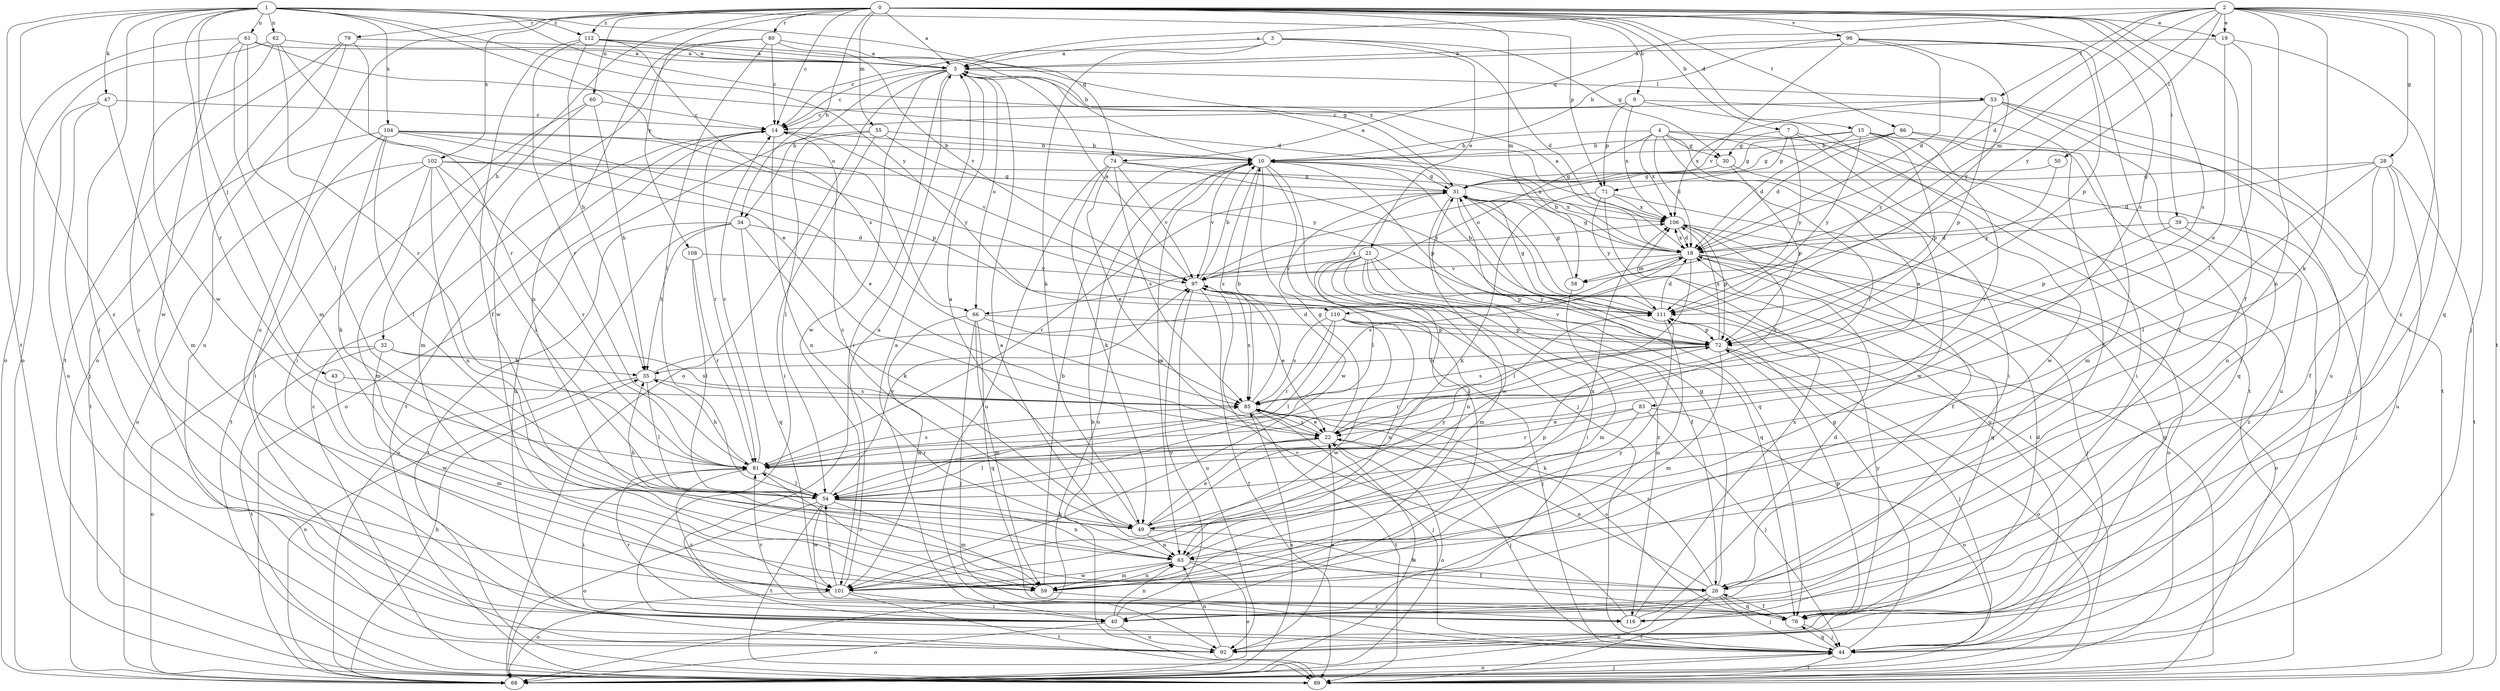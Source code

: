 strict digraph  {
0;
1;
2;
3;
4;
5;
7;
9;
10;
14;
15;
18;
19;
21;
22;
26;
28;
30;
31;
32;
34;
35;
39;
40;
43;
44;
47;
49;
50;
53;
54;
55;
58;
59;
60;
61;
62;
63;
66;
68;
71;
72;
74;
76;
79;
80;
81;
83;
85;
86;
89;
92;
96;
97;
101;
102;
104;
106;
108;
110;
111;
112;
116;
0 -> 5  [label=a];
0 -> 7  [label=b];
0 -> 9  [label=b];
0 -> 14  [label=c];
0 -> 15  [label=d];
0 -> 19  [label=e];
0 -> 26  [label=f];
0 -> 32  [label=h];
0 -> 34  [label=h];
0 -> 39  [label=i];
0 -> 55  [label=m];
0 -> 58  [label=m];
0 -> 60  [label=n];
0 -> 79  [label=r];
0 -> 80  [label=r];
0 -> 83  [label=s];
0 -> 85  [label=s];
0 -> 86  [label=t];
0 -> 92  [label=u];
0 -> 96  [label=v];
0 -> 102  [label=x];
0 -> 108  [label=y];
0 -> 112  [label=z];
1 -> 43  [label=j];
1 -> 44  [label=j];
1 -> 47  [label=k];
1 -> 61  [label=n];
1 -> 62  [label=n];
1 -> 66  [label=o];
1 -> 71  [label=p];
1 -> 74  [label=q];
1 -> 81  [label=r];
1 -> 89  [label=t];
1 -> 101  [label=w];
1 -> 104  [label=x];
1 -> 106  [label=x];
1 -> 110  [label=y];
1 -> 112  [label=z];
1 -> 116  [label=z];
2 -> 5  [label=a];
2 -> 18  [label=d];
2 -> 19  [label=e];
2 -> 28  [label=g];
2 -> 44  [label=j];
2 -> 49  [label=k];
2 -> 50  [label=l];
2 -> 53  [label=l];
2 -> 58  [label=m];
2 -> 63  [label=n];
2 -> 74  [label=q];
2 -> 76  [label=q];
2 -> 89  [label=t];
2 -> 110  [label=y];
2 -> 116  [label=z];
3 -> 5  [label=a];
3 -> 14  [label=c];
3 -> 18  [label=d];
3 -> 21  [label=e];
3 -> 30  [label=g];
3 -> 49  [label=k];
4 -> 10  [label=b];
4 -> 18  [label=d];
4 -> 22  [label=e];
4 -> 30  [label=g];
4 -> 40  [label=i];
4 -> 66  [label=o];
4 -> 81  [label=r];
4 -> 92  [label=u];
4 -> 106  [label=x];
5 -> 14  [label=c];
5 -> 34  [label=h];
5 -> 40  [label=i];
5 -> 53  [label=l];
5 -> 66  [label=o];
5 -> 68  [label=o];
5 -> 101  [label=w];
7 -> 30  [label=g];
7 -> 44  [label=j];
7 -> 71  [label=p];
7 -> 101  [label=w];
7 -> 111  [label=y];
9 -> 14  [label=c];
9 -> 26  [label=f];
9 -> 71  [label=p];
9 -> 89  [label=t];
9 -> 106  [label=x];
10 -> 31  [label=g];
10 -> 40  [label=i];
10 -> 44  [label=j];
10 -> 63  [label=n];
10 -> 68  [label=o];
10 -> 72  [label=p];
10 -> 85  [label=s];
10 -> 97  [label=v];
10 -> 101  [label=w];
14 -> 10  [label=b];
14 -> 63  [label=n];
14 -> 68  [label=o];
14 -> 81  [label=r];
14 -> 89  [label=t];
14 -> 97  [label=v];
15 -> 10  [label=b];
15 -> 18  [label=d];
15 -> 31  [label=g];
15 -> 40  [label=i];
15 -> 72  [label=p];
15 -> 76  [label=q];
15 -> 81  [label=r];
15 -> 111  [label=y];
18 -> 5  [label=a];
18 -> 10  [label=b];
18 -> 31  [label=g];
18 -> 44  [label=j];
18 -> 54  [label=l];
18 -> 58  [label=m];
18 -> 68  [label=o];
18 -> 76  [label=q];
18 -> 85  [label=s];
18 -> 97  [label=v];
18 -> 106  [label=x];
19 -> 5  [label=a];
19 -> 22  [label=e];
19 -> 40  [label=i];
19 -> 54  [label=l];
21 -> 26  [label=f];
21 -> 40  [label=i];
21 -> 59  [label=m];
21 -> 63  [label=n];
21 -> 72  [label=p];
21 -> 76  [label=q];
21 -> 97  [label=v];
21 -> 116  [label=z];
22 -> 31  [label=g];
22 -> 44  [label=j];
22 -> 54  [label=l];
22 -> 68  [label=o];
22 -> 81  [label=r];
22 -> 85  [label=s];
22 -> 106  [label=x];
26 -> 22  [label=e];
26 -> 31  [label=g];
26 -> 44  [label=j];
26 -> 68  [label=o];
26 -> 76  [label=q];
26 -> 85  [label=s];
26 -> 89  [label=t];
28 -> 18  [label=d];
28 -> 26  [label=f];
28 -> 31  [label=g];
28 -> 54  [label=l];
28 -> 63  [label=n];
28 -> 89  [label=t];
28 -> 92  [label=u];
30 -> 31  [label=g];
30 -> 72  [label=p];
30 -> 101  [label=w];
31 -> 5  [label=a];
31 -> 54  [label=l];
31 -> 76  [label=q];
31 -> 81  [label=r];
31 -> 89  [label=t];
31 -> 101  [label=w];
31 -> 106  [label=x];
32 -> 35  [label=h];
32 -> 68  [label=o];
32 -> 85  [label=s];
32 -> 89  [label=t];
32 -> 101  [label=w];
34 -> 18  [label=d];
34 -> 35  [label=h];
34 -> 49  [label=k];
34 -> 68  [label=o];
34 -> 76  [label=q];
34 -> 89  [label=t];
35 -> 18  [label=d];
35 -> 54  [label=l];
35 -> 68  [label=o];
35 -> 85  [label=s];
39 -> 18  [label=d];
39 -> 44  [label=j];
39 -> 72  [label=p];
39 -> 116  [label=z];
40 -> 5  [label=a];
40 -> 63  [label=n];
40 -> 68  [label=o];
40 -> 92  [label=u];
40 -> 97  [label=v];
43 -> 59  [label=m];
43 -> 85  [label=s];
44 -> 31  [label=g];
44 -> 68  [label=o];
44 -> 76  [label=q];
44 -> 89  [label=t];
47 -> 14  [label=c];
47 -> 44  [label=j];
47 -> 59  [label=m];
47 -> 92  [label=u];
49 -> 5  [label=a];
49 -> 14  [label=c];
49 -> 22  [label=e];
49 -> 26  [label=f];
49 -> 35  [label=h];
49 -> 63  [label=n];
49 -> 72  [label=p];
49 -> 111  [label=y];
50 -> 31  [label=g];
50 -> 111  [label=y];
53 -> 14  [label=c];
53 -> 40  [label=i];
53 -> 72  [label=p];
53 -> 89  [label=t];
53 -> 92  [label=u];
53 -> 106  [label=x];
53 -> 111  [label=y];
54 -> 49  [label=k];
54 -> 59  [label=m];
54 -> 63  [label=n];
54 -> 68  [label=o];
54 -> 89  [label=t];
54 -> 97  [label=v];
54 -> 101  [label=w];
55 -> 10  [label=b];
55 -> 40  [label=i];
55 -> 54  [label=l];
55 -> 92  [label=u];
55 -> 111  [label=y];
58 -> 31  [label=g];
58 -> 59  [label=m];
59 -> 10  [label=b];
59 -> 63  [label=n];
59 -> 81  [label=r];
59 -> 116  [label=z];
60 -> 14  [label=c];
60 -> 35  [label=h];
60 -> 40  [label=i];
60 -> 59  [label=m];
61 -> 5  [label=a];
61 -> 18  [label=d];
61 -> 54  [label=l];
61 -> 59  [label=m];
61 -> 68  [label=o];
61 -> 101  [label=w];
62 -> 5  [label=a];
62 -> 22  [label=e];
62 -> 40  [label=i];
62 -> 68  [label=o];
62 -> 81  [label=r];
63 -> 26  [label=f];
63 -> 59  [label=m];
63 -> 68  [label=o];
63 -> 101  [label=w];
63 -> 106  [label=x];
66 -> 44  [label=j];
66 -> 59  [label=m];
66 -> 72  [label=p];
66 -> 76  [label=q];
66 -> 85  [label=s];
66 -> 101  [label=w];
68 -> 22  [label=e];
68 -> 35  [label=h];
68 -> 44  [label=j];
68 -> 85  [label=s];
71 -> 44  [label=j];
71 -> 49  [label=k];
71 -> 92  [label=u];
71 -> 106  [label=x];
71 -> 111  [label=y];
72 -> 35  [label=h];
72 -> 44  [label=j];
72 -> 59  [label=m];
72 -> 68  [label=o];
72 -> 81  [label=r];
72 -> 85  [label=s];
72 -> 97  [label=v];
72 -> 106  [label=x];
74 -> 22  [label=e];
74 -> 31  [label=g];
74 -> 49  [label=k];
74 -> 85  [label=s];
74 -> 92  [label=u];
74 -> 97  [label=v];
74 -> 111  [label=y];
76 -> 5  [label=a];
76 -> 18  [label=d];
76 -> 26  [label=f];
76 -> 44  [label=j];
76 -> 72  [label=p];
76 -> 81  [label=r];
76 -> 85  [label=s];
76 -> 111  [label=y];
79 -> 5  [label=a];
79 -> 68  [label=o];
79 -> 81  [label=r];
79 -> 89  [label=t];
79 -> 92  [label=u];
80 -> 5  [label=a];
80 -> 14  [label=c];
80 -> 54  [label=l];
80 -> 63  [label=n];
80 -> 97  [label=v];
80 -> 101  [label=w];
81 -> 14  [label=c];
81 -> 35  [label=h];
81 -> 40  [label=i];
81 -> 54  [label=l];
81 -> 85  [label=s];
81 -> 116  [label=z];
83 -> 22  [label=e];
83 -> 44  [label=j];
83 -> 49  [label=k];
83 -> 68  [label=o];
83 -> 81  [label=r];
85 -> 10  [label=b];
85 -> 22  [label=e];
85 -> 44  [label=j];
85 -> 89  [label=t];
86 -> 10  [label=b];
86 -> 18  [label=d];
86 -> 31  [label=g];
86 -> 44  [label=j];
86 -> 59  [label=m];
89 -> 10  [label=b];
89 -> 14  [label=c];
89 -> 31  [label=g];
92 -> 22  [label=e];
92 -> 63  [label=n];
96 -> 5  [label=a];
96 -> 10  [label=b];
96 -> 18  [label=d];
96 -> 72  [label=p];
96 -> 97  [label=v];
96 -> 111  [label=y];
96 -> 116  [label=z];
97 -> 5  [label=a];
97 -> 10  [label=b];
97 -> 22  [label=e];
97 -> 85  [label=s];
97 -> 89  [label=t];
97 -> 92  [label=u];
97 -> 106  [label=x];
97 -> 111  [label=y];
101 -> 5  [label=a];
101 -> 40  [label=i];
101 -> 54  [label=l];
101 -> 68  [label=o];
101 -> 89  [label=t];
101 -> 111  [label=y];
102 -> 31  [label=g];
102 -> 54  [label=l];
102 -> 59  [label=m];
102 -> 63  [label=n];
102 -> 68  [label=o];
102 -> 81  [label=r];
102 -> 89  [label=t];
102 -> 106  [label=x];
104 -> 10  [label=b];
104 -> 22  [label=e];
104 -> 40  [label=i];
104 -> 49  [label=k];
104 -> 54  [label=l];
104 -> 72  [label=p];
104 -> 89  [label=t];
104 -> 111  [label=y];
106 -> 18  [label=d];
106 -> 26  [label=f];
106 -> 68  [label=o];
106 -> 72  [label=p];
108 -> 54  [label=l];
108 -> 81  [label=r];
108 -> 97  [label=v];
110 -> 44  [label=j];
110 -> 54  [label=l];
110 -> 63  [label=n];
110 -> 72  [label=p];
110 -> 81  [label=r];
110 -> 85  [label=s];
110 -> 101  [label=w];
111 -> 10  [label=b];
111 -> 18  [label=d];
111 -> 31  [label=g];
111 -> 59  [label=m];
111 -> 72  [label=p];
112 -> 5  [label=a];
112 -> 10  [label=b];
112 -> 26  [label=f];
112 -> 31  [label=g];
112 -> 35  [label=h];
112 -> 81  [label=r];
112 -> 85  [label=s];
116 -> 18  [label=d];
116 -> 81  [label=r];
116 -> 97  [label=v];
116 -> 106  [label=x];
}
